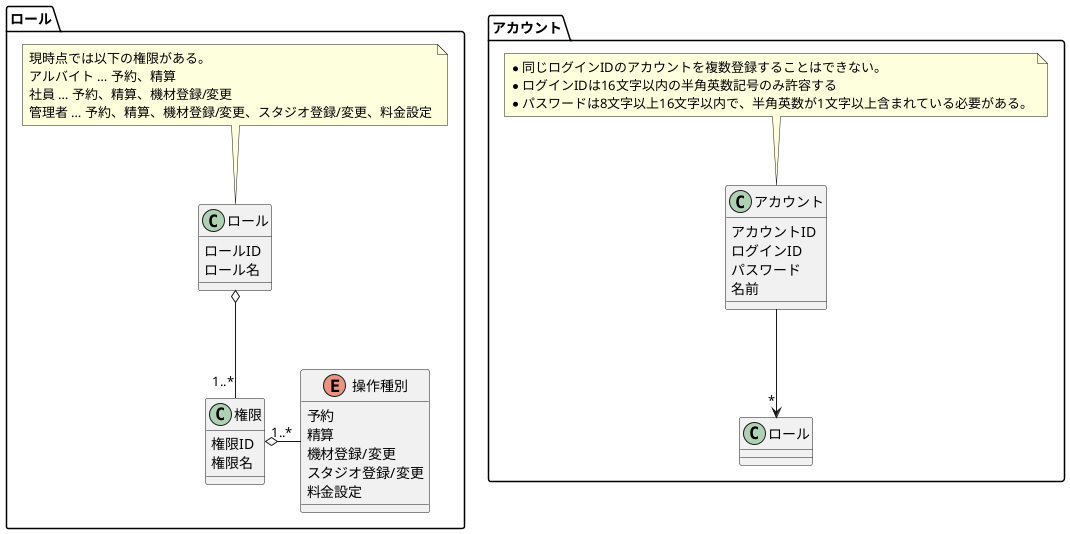 @startuml DomainModel

package アカウント {
    class アカウント {
        アカウントID
        ログインID
        パスワード
        名前
    }

    アカウント --> "*" ロール

    note top of アカウント
    * 同じログインIDのアカウントを複数登録することはできない。
    * ログインIDは16文字以内の半角英数記号のみ許容する
    * パスワードは8文字以上16文字以内で、半角英数が1文字以上含まれている必要がある。
    end note
}

package ロール {
    class ロール {
        ロールID
        ロール名
    }

    class 権限 {
        権限ID
        権限名
    }

    enum 操作種別 {
        予約
        精算
        機材登録/変更
        スタジオ登録/変更
        料金設定
    }

    ロール o-- "1..*" 権限
    権限 o- "1..*" 操作種別

    note top of ロール
    現時点では以下の権限がある。
    アルバイト … 予約、精算
    社員 … 予約、精算、機材登録/変更
    管理者 … 予約、精算、機材登録/変更、スタジオ登録/変更、料金設定
    end note
}

@enduml
